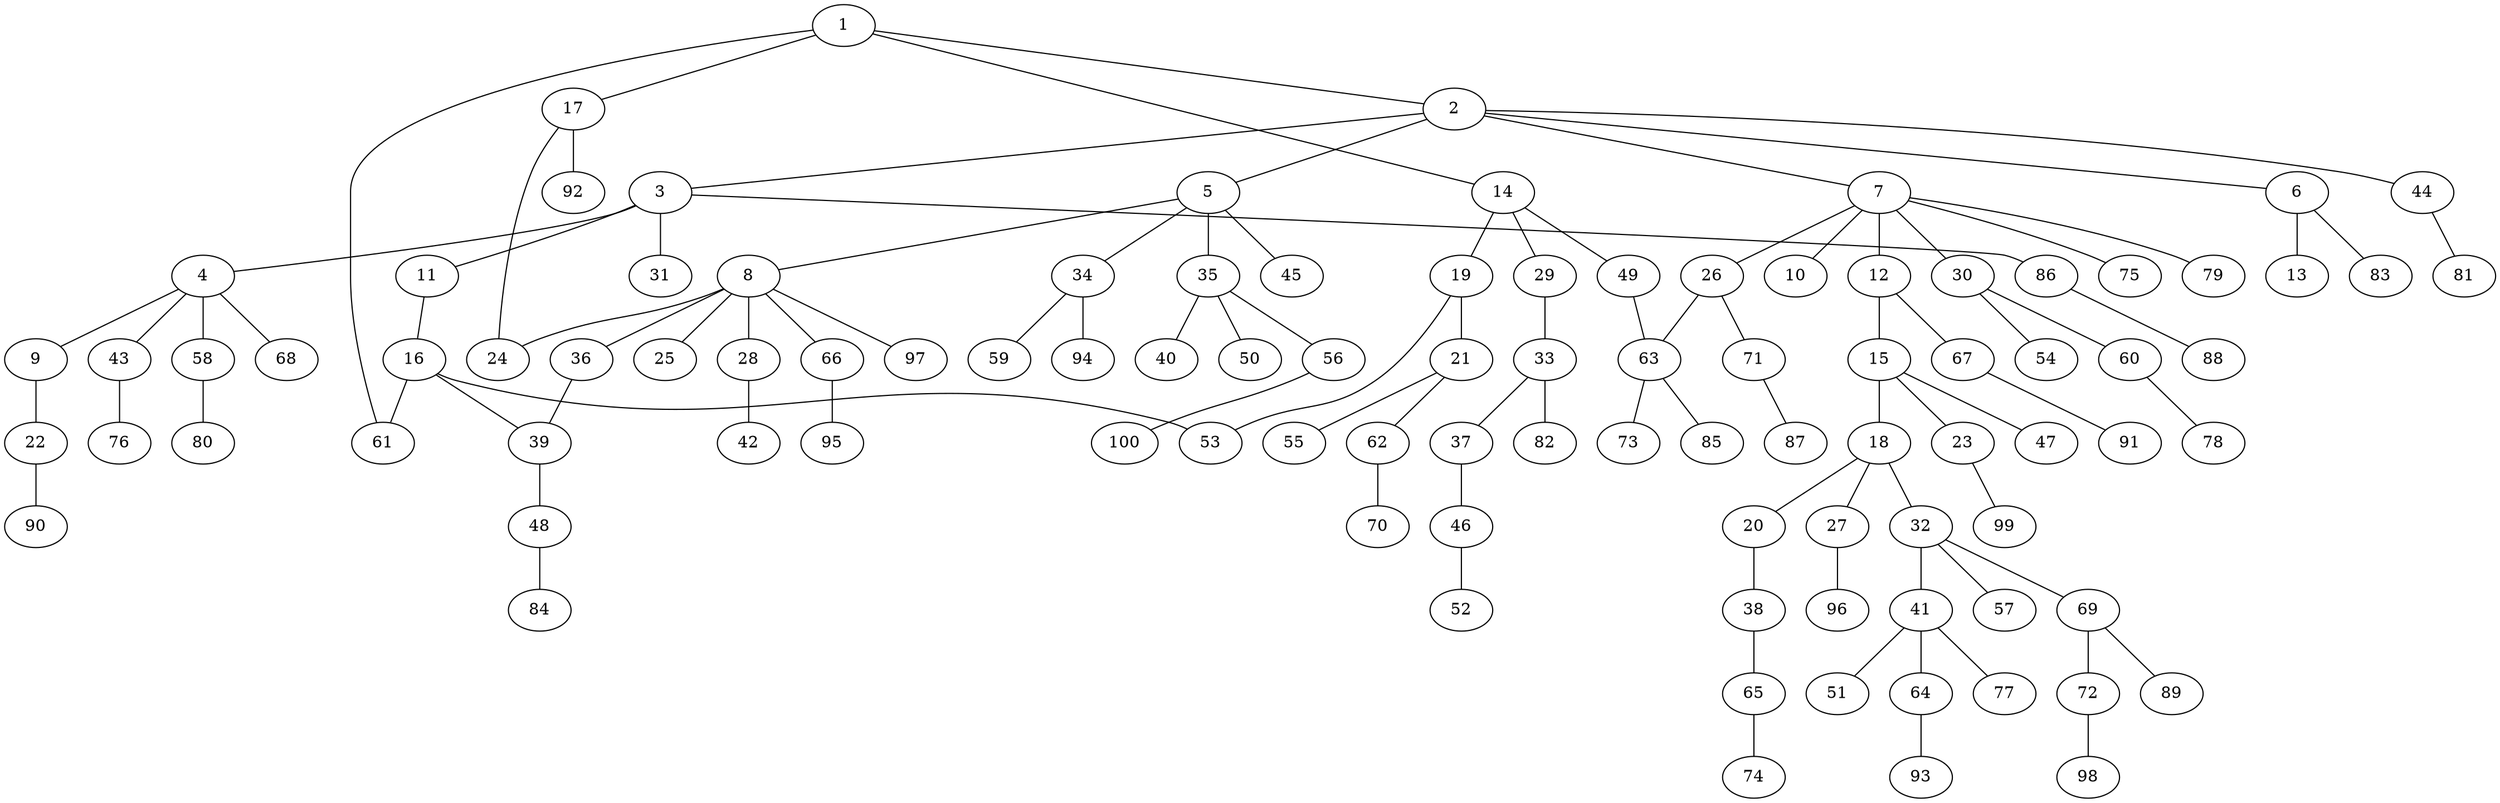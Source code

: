 graph graphname {1--2
1--14
1--17
1--61
2--3
2--5
2--6
2--7
2--44
3--4
3--11
3--31
3--86
4--9
4--43
4--58
4--68
5--8
5--34
5--35
5--45
6--13
6--83
7--10
7--12
7--26
7--30
7--75
7--79
8--24
8--25
8--28
8--36
8--66
8--97
9--22
11--16
12--15
12--67
14--19
14--29
14--49
15--18
15--23
15--47
16--39
16--53
16--61
17--24
17--92
18--20
18--27
18--32
19--21
19--53
20--38
21--55
21--62
22--90
23--99
26--63
26--71
27--96
28--42
29--33
30--54
30--60
32--41
32--57
32--69
33--37
33--82
34--59
34--94
35--40
35--50
35--56
36--39
37--46
38--65
39--48
41--51
41--64
41--77
43--76
44--81
46--52
48--84
49--63
56--100
58--80
60--78
62--70
63--73
63--85
64--93
65--74
66--95
67--91
69--72
69--89
71--87
72--98
86--88
}